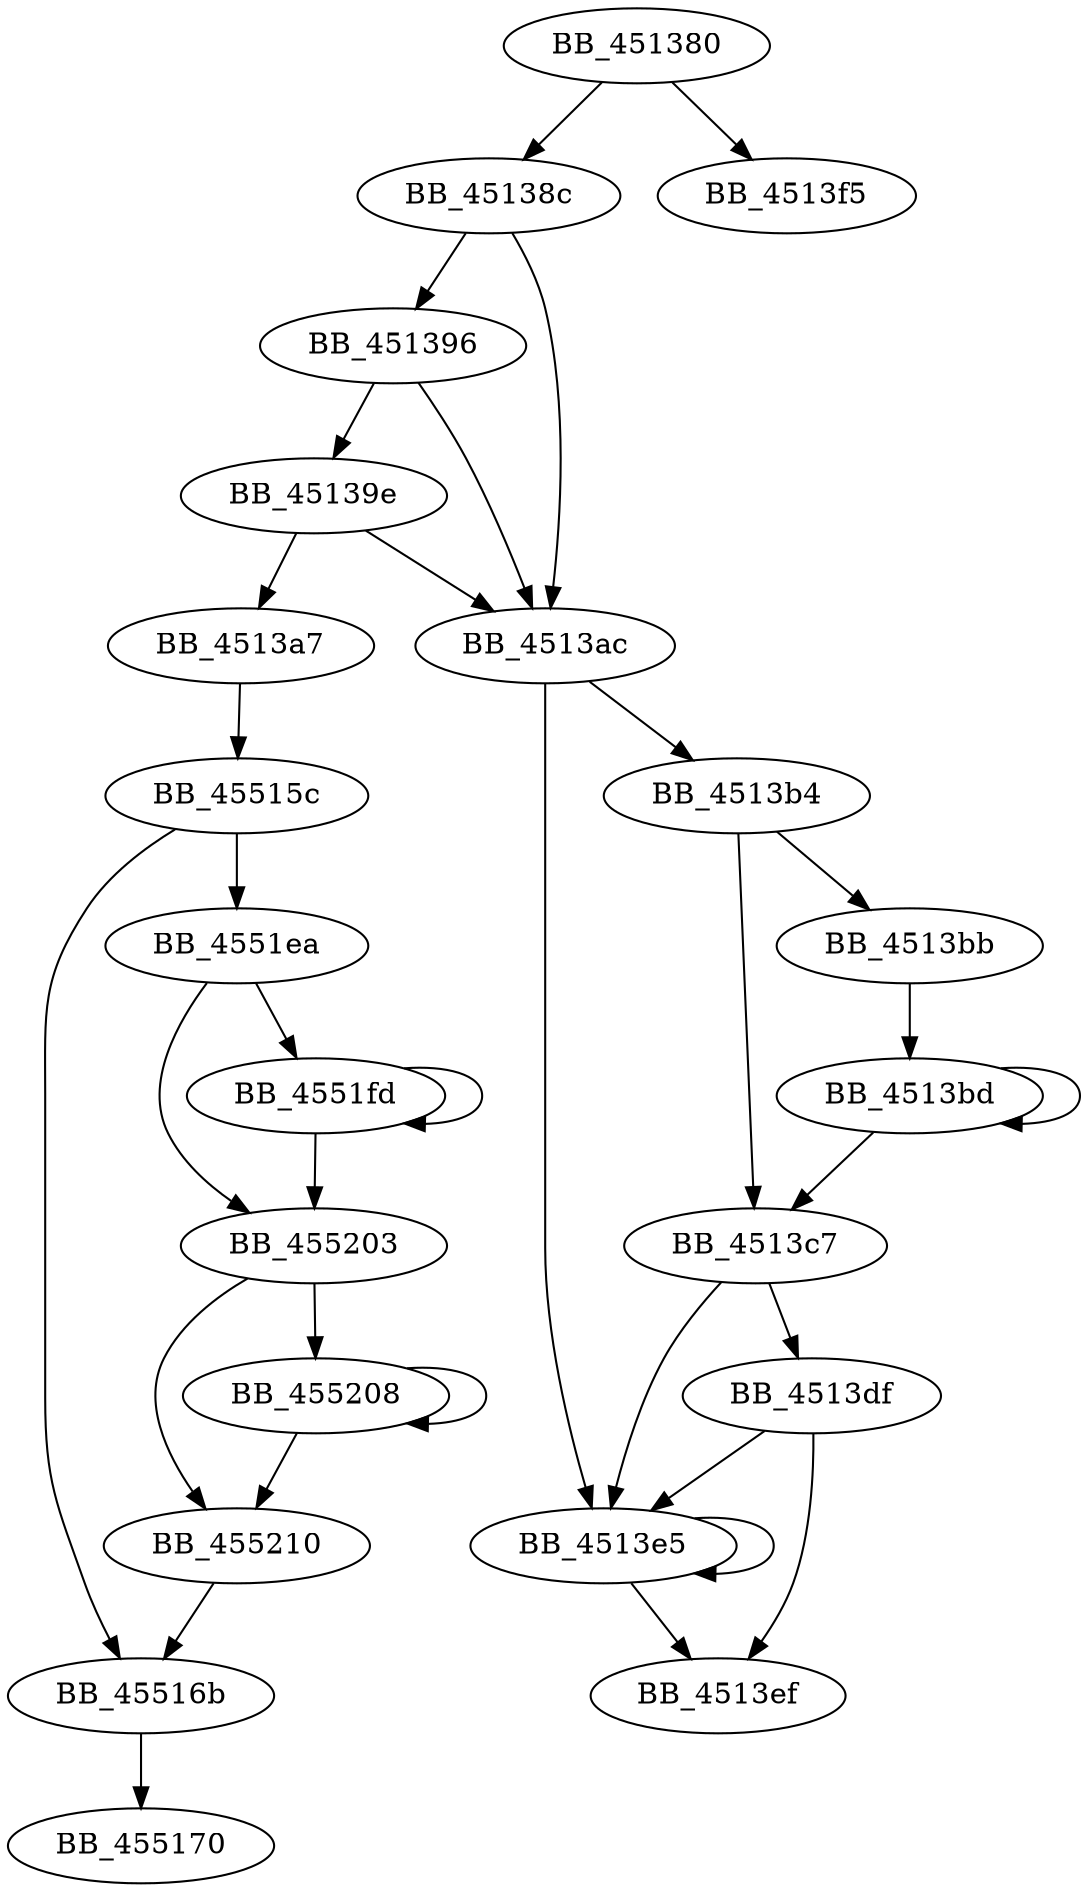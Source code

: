 DiGraph sub_451380{
BB_451380->BB_45138c
BB_451380->BB_4513f5
BB_45138c->BB_451396
BB_45138c->BB_4513ac
BB_451396->BB_45139e
BB_451396->BB_4513ac
BB_45139e->BB_4513a7
BB_45139e->BB_4513ac
BB_4513a7->BB_45515c
BB_4513ac->BB_4513b4
BB_4513ac->BB_4513e5
BB_4513b4->BB_4513bb
BB_4513b4->BB_4513c7
BB_4513bb->BB_4513bd
BB_4513bd->BB_4513bd
BB_4513bd->BB_4513c7
BB_4513c7->BB_4513df
BB_4513c7->BB_4513e5
BB_4513df->BB_4513e5
BB_4513df->BB_4513ef
BB_4513e5->BB_4513e5
BB_4513e5->BB_4513ef
BB_45515c->BB_45516b
BB_45515c->BB_4551ea
BB_45516b->BB_455170
BB_4551ea->BB_4551fd
BB_4551ea->BB_455203
BB_4551fd->BB_4551fd
BB_4551fd->BB_455203
BB_455203->BB_455208
BB_455203->BB_455210
BB_455208->BB_455208
BB_455208->BB_455210
BB_455210->BB_45516b
}
